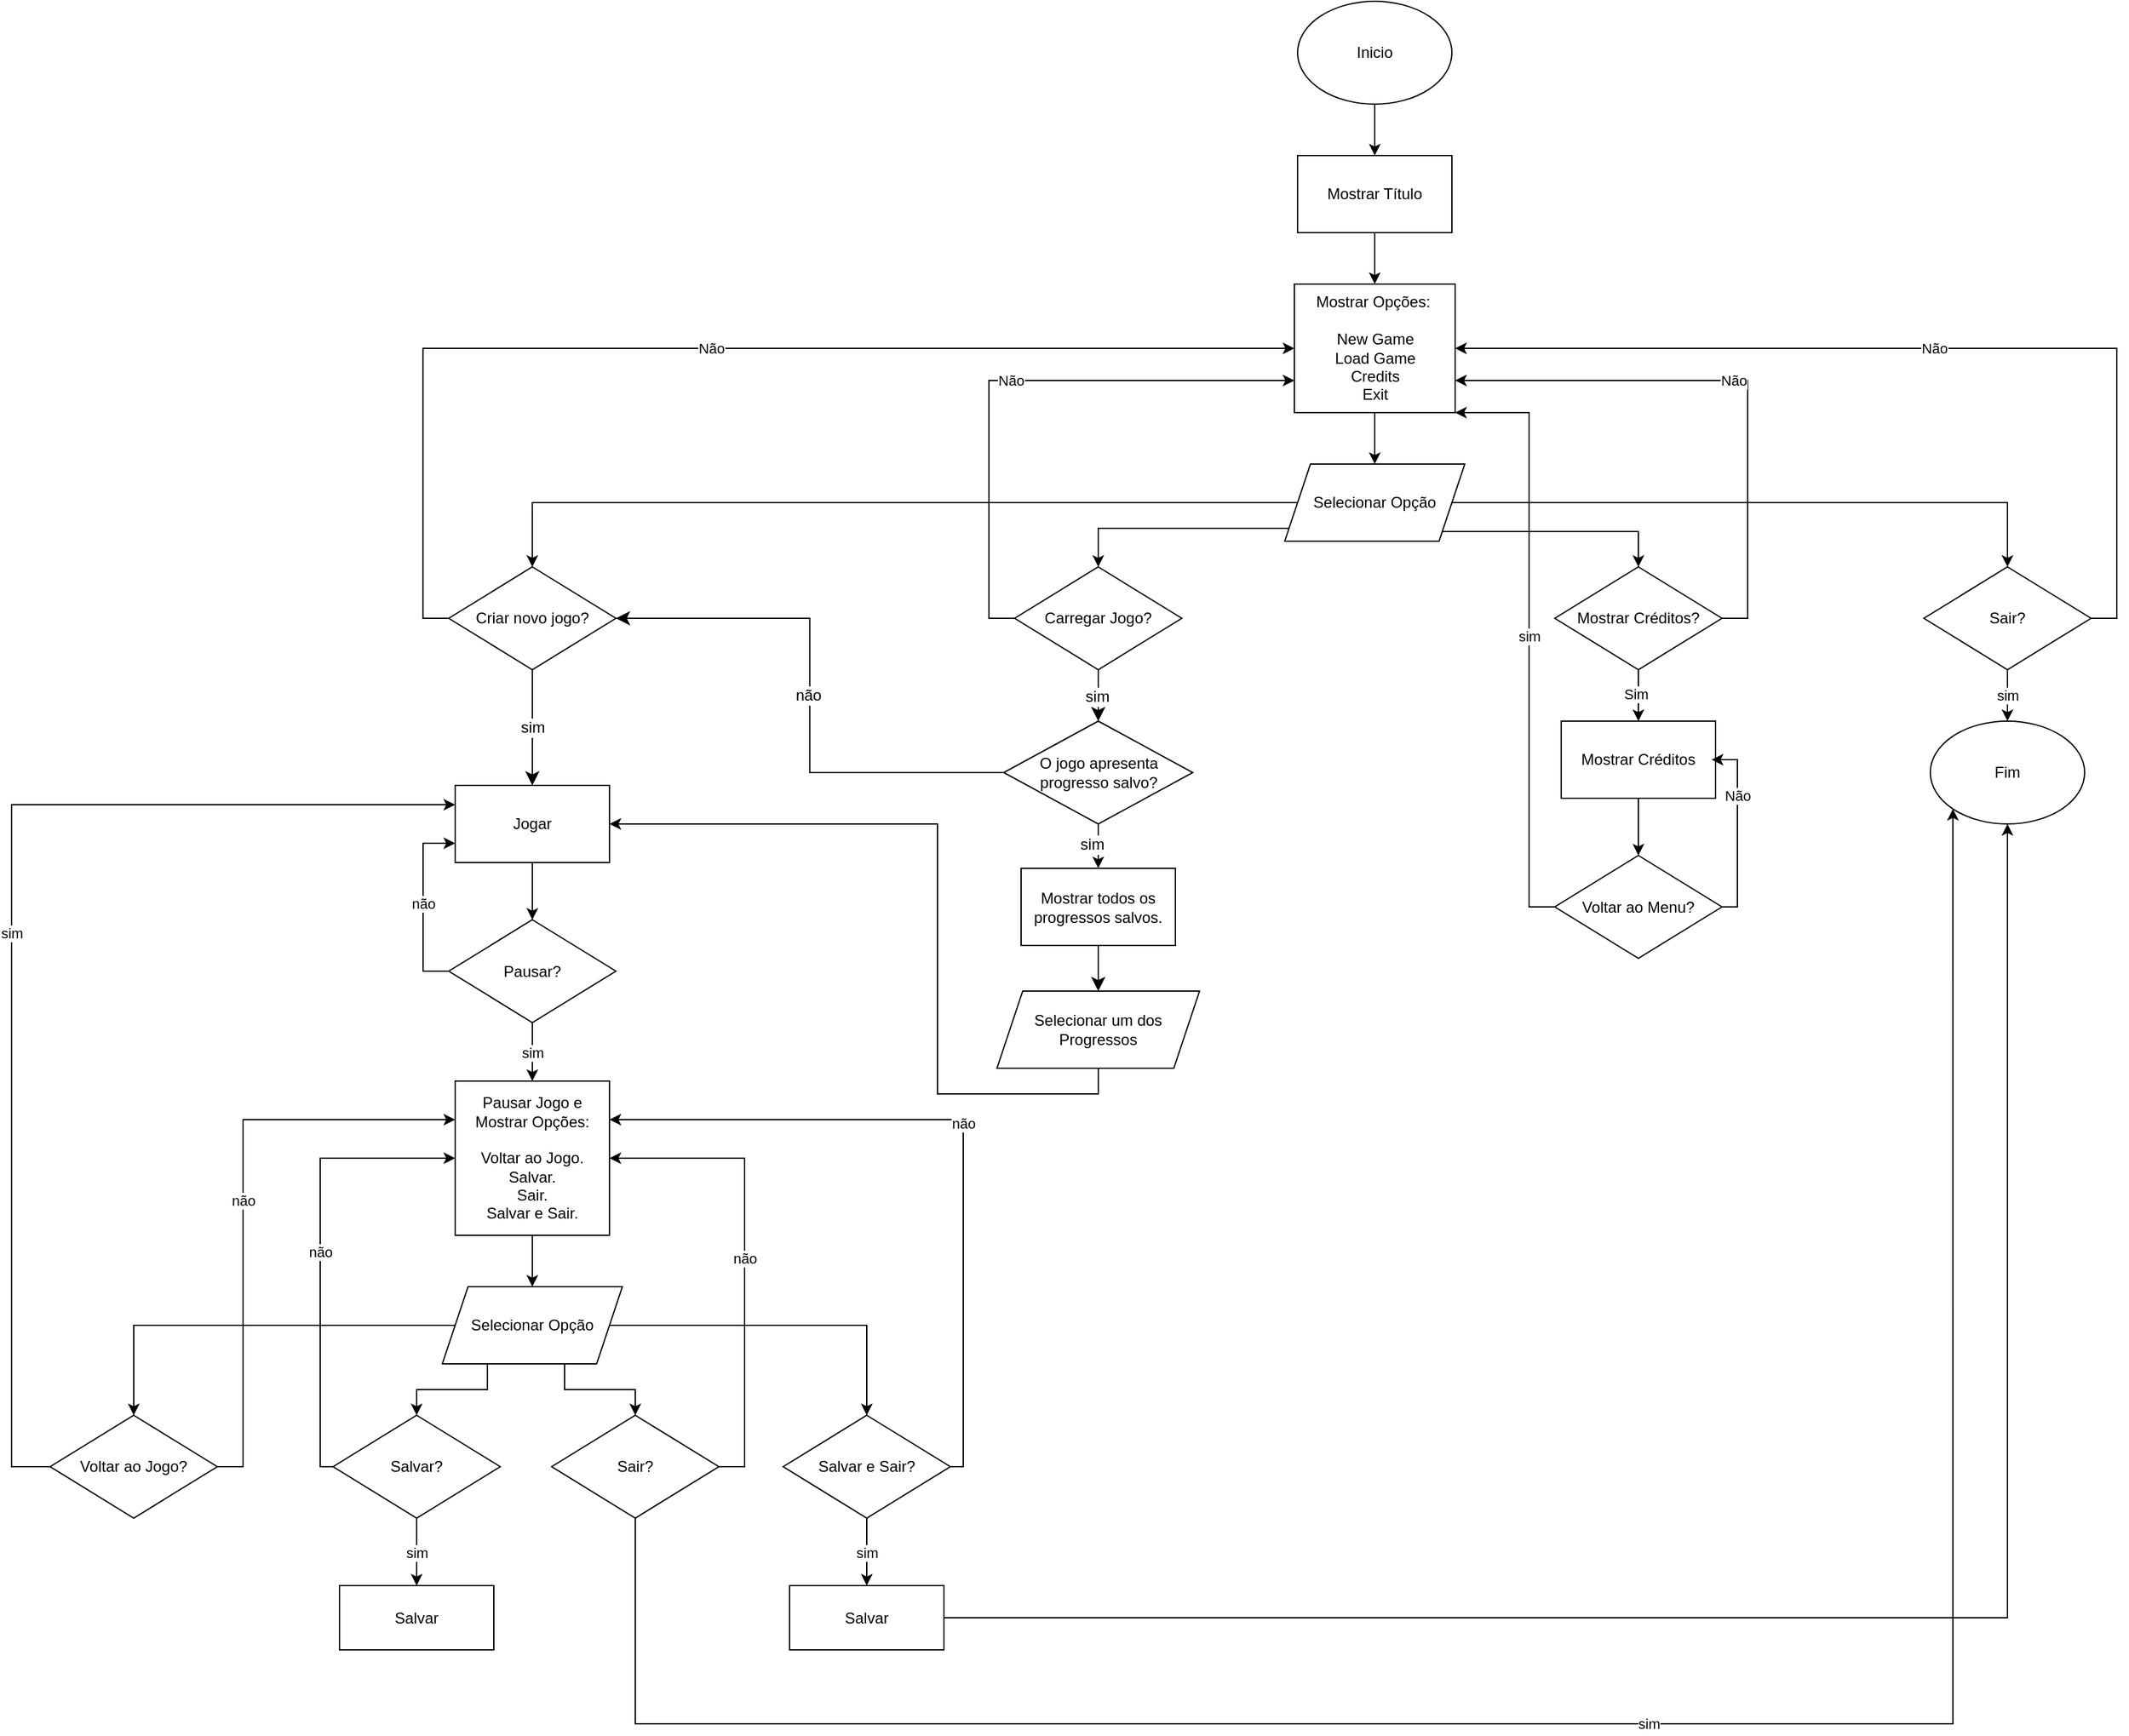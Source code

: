 <mxfile version="24.4.6" type="github">
  <diagram name="Page-1" id="WxHSlVrrccDbhy-CtQRo">
    <mxGraphModel dx="2864" dy="1121" grid="1" gridSize="10" guides="1" tooltips="1" connect="1" arrows="1" fold="1" page="1" pageScale="1" pageWidth="827" pageHeight="1169" math="0" shadow="0">
      <root>
        <mxCell id="0" />
        <mxCell id="1" parent="0" />
        <mxCell id="YspUFZVMCCBwBX6qZ45Q-14" style="edgeStyle=orthogonalEdgeStyle;rounded=0;orthogonalLoop=1;jettySize=auto;html=1;exitX=0.5;exitY=1;exitDx=0;exitDy=0;entryX=0.5;entryY=0;entryDx=0;entryDy=0;" parent="1" source="YspUFZVMCCBwBX6qZ45Q-1" target="YspUFZVMCCBwBX6qZ45Q-3" edge="1">
          <mxGeometry relative="1" as="geometry" />
        </mxCell>
        <mxCell id="YspUFZVMCCBwBX6qZ45Q-1" value="Inicio" style="ellipse;whiteSpace=wrap;html=1;" parent="1" vertex="1">
          <mxGeometry x="340" width="120" height="80" as="geometry" />
        </mxCell>
        <mxCell id="YspUFZVMCCBwBX6qZ45Q-11" value="Não" style="edgeStyle=orthogonalEdgeStyle;rounded=0;orthogonalLoop=1;jettySize=auto;html=1;exitX=1;exitY=0.5;exitDx=0;exitDy=0;entryX=1;entryY=0.5;entryDx=0;entryDy=0;" parent="1" source="YspUFZVMCCBwBX6qZ45Q-2" target="YspUFZVMCCBwBX6qZ45Q-4" edge="1">
          <mxGeometry relative="1" as="geometry" />
        </mxCell>
        <mxCell id="YspUFZVMCCBwBX6qZ45Q-13" value="sim" style="edgeStyle=orthogonalEdgeStyle;rounded=0;orthogonalLoop=1;jettySize=auto;html=1;exitX=0.5;exitY=1;exitDx=0;exitDy=0;entryX=0.5;entryY=0;entryDx=0;entryDy=0;" parent="1" source="YspUFZVMCCBwBX6qZ45Q-2" target="YspUFZVMCCBwBX6qZ45Q-12" edge="1">
          <mxGeometry relative="1" as="geometry" />
        </mxCell>
        <mxCell id="YspUFZVMCCBwBX6qZ45Q-2" value="Sair?" style="rhombus;whiteSpace=wrap;html=1;" parent="1" vertex="1">
          <mxGeometry x="827" y="440" width="130" height="80" as="geometry" />
        </mxCell>
        <mxCell id="YspUFZVMCCBwBX6qZ45Q-15" style="edgeStyle=orthogonalEdgeStyle;rounded=0;orthogonalLoop=1;jettySize=auto;html=1;exitX=0.5;exitY=1;exitDx=0;exitDy=0;entryX=0.5;entryY=0;entryDx=0;entryDy=0;" parent="1" source="YspUFZVMCCBwBX6qZ45Q-3" target="YspUFZVMCCBwBX6qZ45Q-4" edge="1">
          <mxGeometry relative="1" as="geometry" />
        </mxCell>
        <mxCell id="YspUFZVMCCBwBX6qZ45Q-3" value="Mostrar Título" style="rounded=0;whiteSpace=wrap;html=1;" parent="1" vertex="1">
          <mxGeometry x="340" y="120" width="120" height="60" as="geometry" />
        </mxCell>
        <mxCell id="YspUFZVMCCBwBX6qZ45Q-32" style="edgeStyle=orthogonalEdgeStyle;rounded=0;orthogonalLoop=1;jettySize=auto;html=1;entryX=0.5;entryY=0;entryDx=0;entryDy=0;" parent="1" source="YspUFZVMCCBwBX6qZ45Q-4" target="YspUFZVMCCBwBX6qZ45Q-29" edge="1">
          <mxGeometry relative="1" as="geometry" />
        </mxCell>
        <mxCell id="YspUFZVMCCBwBX6qZ45Q-4" value="&lt;span style=&quot;background-color: initial;&quot;&gt;Mostrar Opções:&amp;nbsp;&lt;/span&gt;&lt;div&gt;&lt;br&gt;&lt;span style=&quot;background-color: initial;&quot;&gt;New Game&lt;/span&gt;&lt;br&gt;&lt;span style=&quot;background-color: initial;&quot;&gt;Load Game&lt;/span&gt;&lt;br&gt;&lt;span style=&quot;background-color: initial;&quot;&gt;Credits&lt;/span&gt;&lt;br&gt;&lt;span style=&quot;background-color: initial;&quot;&gt;Exit&lt;/span&gt;&lt;br&gt;&lt;/div&gt;" style="rounded=0;whiteSpace=wrap;html=1;align=center;" parent="1" vertex="1">
          <mxGeometry x="337.5" y="220" width="125" height="100" as="geometry" />
        </mxCell>
        <mxCell id="YspUFZVMCCBwBX6qZ45Q-10" value="Não" style="edgeStyle=orthogonalEdgeStyle;rounded=0;orthogonalLoop=1;jettySize=auto;html=1;exitX=1;exitY=0.5;exitDx=0;exitDy=0;entryX=1;entryY=0.75;entryDx=0;entryDy=0;" parent="1" source="YspUFZVMCCBwBX6qZ45Q-5" target="YspUFZVMCCBwBX6qZ45Q-4" edge="1">
          <mxGeometry relative="1" as="geometry" />
        </mxCell>
        <mxCell id="YspUFZVMCCBwBX6qZ45Q-18" style="edgeStyle=orthogonalEdgeStyle;rounded=0;orthogonalLoop=1;jettySize=auto;html=1;exitX=0.5;exitY=1;exitDx=0;exitDy=0;entryX=0.5;entryY=0;entryDx=0;entryDy=0;" parent="1" source="YspUFZVMCCBwBX6qZ45Q-5" target="YspUFZVMCCBwBX6qZ45Q-16" edge="1">
          <mxGeometry relative="1" as="geometry" />
        </mxCell>
        <mxCell id="YspUFZVMCCBwBX6qZ45Q-19" value="Sim" style="edgeLabel;html=1;align=center;verticalAlign=middle;resizable=0;points=[];" parent="YspUFZVMCCBwBX6qZ45Q-18" vertex="1" connectable="0">
          <mxGeometry x="-0.012" y="-1" relative="1" as="geometry">
            <mxPoint x="-1" y="-1" as="offset" />
          </mxGeometry>
        </mxCell>
        <mxCell id="YspUFZVMCCBwBX6qZ45Q-5" value="Mostrar Créditos?" style="rhombus;whiteSpace=wrap;html=1;" parent="1" vertex="1">
          <mxGeometry x="540" y="440" width="130" height="80" as="geometry" />
        </mxCell>
        <mxCell id="YspUFZVMCCBwBX6qZ45Q-9" value="Não" style="edgeStyle=orthogonalEdgeStyle;rounded=0;orthogonalLoop=1;jettySize=auto;html=1;exitX=0;exitY=0.5;exitDx=0;exitDy=0;entryX=0;entryY=0.75;entryDx=0;entryDy=0;" parent="1" source="YspUFZVMCCBwBX6qZ45Q-6" target="YspUFZVMCCBwBX6qZ45Q-4" edge="1">
          <mxGeometry relative="1" as="geometry" />
        </mxCell>
        <mxCell id="FCq9dhyRl8vlBRg7iOSl-1" style="edgeStyle=none;curved=1;rounded=0;orthogonalLoop=1;jettySize=auto;html=1;fontSize=12;startSize=8;endSize=8;" parent="1" source="YspUFZVMCCBwBX6qZ45Q-6" target="YspUFZVMCCBwBX6qZ45Q-25" edge="1">
          <mxGeometry relative="1" as="geometry" />
        </mxCell>
        <mxCell id="FCq9dhyRl8vlBRg7iOSl-2" value="sim" style="edgeLabel;html=1;align=center;verticalAlign=middle;resizable=0;points=[];fontSize=12;" parent="FCq9dhyRl8vlBRg7iOSl-1" vertex="1" connectable="0">
          <mxGeometry x="0.058" y="-1" relative="1" as="geometry">
            <mxPoint as="offset" />
          </mxGeometry>
        </mxCell>
        <mxCell id="YspUFZVMCCBwBX6qZ45Q-6" value="Carregar Jogo?" style="rhombus;whiteSpace=wrap;html=1;" parent="1" vertex="1">
          <mxGeometry x="120" y="440" width="130" height="80" as="geometry" />
        </mxCell>
        <mxCell id="YspUFZVMCCBwBX6qZ45Q-8" value="Não" style="edgeStyle=orthogonalEdgeStyle;rounded=0;orthogonalLoop=1;jettySize=auto;html=1;exitX=0;exitY=0.5;exitDx=0;exitDy=0;entryX=0;entryY=0.5;entryDx=0;entryDy=0;" parent="1" source="YspUFZVMCCBwBX6qZ45Q-7" target="YspUFZVMCCBwBX6qZ45Q-4" edge="1">
          <mxGeometry relative="1" as="geometry">
            <mxPoint x="310" y="300" as="targetPoint" />
          </mxGeometry>
        </mxCell>
        <mxCell id="FCq9dhyRl8vlBRg7iOSl-7" value="sim" style="edgeStyle=none;curved=1;rounded=0;orthogonalLoop=1;jettySize=auto;html=1;entryX=0.5;entryY=0;entryDx=0;entryDy=0;fontSize=12;startSize=8;endSize=8;" parent="1" source="YspUFZVMCCBwBX6qZ45Q-7" target="FCq9dhyRl8vlBRg7iOSl-6" edge="1">
          <mxGeometry relative="1" as="geometry" />
        </mxCell>
        <mxCell id="YspUFZVMCCBwBX6qZ45Q-12" value="Fim" style="ellipse;whiteSpace=wrap;html=1;" parent="1" vertex="1">
          <mxGeometry x="832" y="560" width="120" height="80" as="geometry" />
        </mxCell>
        <mxCell id="YspUFZVMCCBwBX6qZ45Q-21" style="edgeStyle=orthogonalEdgeStyle;rounded=0;orthogonalLoop=1;jettySize=auto;html=1;exitX=0.5;exitY=1;exitDx=0;exitDy=0;entryX=0.5;entryY=0;entryDx=0;entryDy=0;" parent="1" source="YspUFZVMCCBwBX6qZ45Q-16" target="YspUFZVMCCBwBX6qZ45Q-17" edge="1">
          <mxGeometry relative="1" as="geometry" />
        </mxCell>
        <mxCell id="YspUFZVMCCBwBX6qZ45Q-16" value="Mostrar Créditos" style="rounded=0;whiteSpace=wrap;html=1;" parent="1" vertex="1">
          <mxGeometry x="545" y="560" width="120" height="60" as="geometry" />
        </mxCell>
        <mxCell id="YspUFZVMCCBwBX6qZ45Q-22" value="Não" style="edgeStyle=orthogonalEdgeStyle;rounded=0;orthogonalLoop=1;jettySize=auto;html=1;exitX=1;exitY=0.5;exitDx=0;exitDy=0;" parent="1" source="YspUFZVMCCBwBX6qZ45Q-17" edge="1">
          <mxGeometry x="0.35" relative="1" as="geometry">
            <mxPoint x="662" y="590" as="targetPoint" />
            <Array as="points">
              <mxPoint x="682" y="705" />
              <mxPoint x="682" y="590" />
            </Array>
            <mxPoint as="offset" />
          </mxGeometry>
        </mxCell>
        <mxCell id="YspUFZVMCCBwBX6qZ45Q-30" value="sim" style="edgeStyle=orthogonalEdgeStyle;rounded=0;orthogonalLoop=1;jettySize=auto;html=1;entryX=1;entryY=1;entryDx=0;entryDy=0;" parent="1" source="YspUFZVMCCBwBX6qZ45Q-17" target="YspUFZVMCCBwBX6qZ45Q-4" edge="1">
          <mxGeometry relative="1" as="geometry">
            <Array as="points">
              <mxPoint x="520" y="705" />
              <mxPoint x="520" y="320" />
            </Array>
          </mxGeometry>
        </mxCell>
        <mxCell id="YspUFZVMCCBwBX6qZ45Q-17" value="Voltar ao Menu?" style="rhombus;whiteSpace=wrap;html=1;" parent="1" vertex="1">
          <mxGeometry x="540" y="664.5" width="130" height="80" as="geometry" />
        </mxCell>
        <mxCell id="FCq9dhyRl8vlBRg7iOSl-15" style="edgeStyle=none;curved=1;rounded=0;orthogonalLoop=1;jettySize=auto;html=1;entryX=0.5;entryY=0;entryDx=0;entryDy=0;fontSize=12;startSize=8;endSize=8;" parent="1" source="YspUFZVMCCBwBX6qZ45Q-24" target="YspUFZVMCCBwBX6qZ45Q-34" edge="1">
          <mxGeometry relative="1" as="geometry" />
        </mxCell>
        <mxCell id="YspUFZVMCCBwBX6qZ45Q-24" value="Mostrar todos os progressos salvos." style="rounded=0;whiteSpace=wrap;html=1;" parent="1" vertex="1">
          <mxGeometry x="125" y="674.5" width="120" height="60" as="geometry" />
        </mxCell>
        <mxCell id="YspUFZVMCCBwBX6qZ45Q-27" style="edgeStyle=orthogonalEdgeStyle;rounded=0;orthogonalLoop=1;jettySize=auto;html=1;entryX=0.5;entryY=0;entryDx=0;entryDy=0;" parent="1" source="YspUFZVMCCBwBX6qZ45Q-25" target="YspUFZVMCCBwBX6qZ45Q-24" edge="1">
          <mxGeometry relative="1" as="geometry" />
        </mxCell>
        <mxCell id="FCq9dhyRl8vlBRg7iOSl-3" value="sim" style="edgeLabel;html=1;align=center;verticalAlign=middle;resizable=0;points=[];fontSize=12;" parent="YspUFZVMCCBwBX6qZ45Q-27" vertex="1" connectable="0">
          <mxGeometry x="0.051" y="5" relative="1" as="geometry">
            <mxPoint as="offset" />
          </mxGeometry>
        </mxCell>
        <mxCell id="FCq9dhyRl8vlBRg7iOSl-13" value="não&amp;nbsp;" style="edgeStyle=orthogonalEdgeStyle;rounded=0;orthogonalLoop=1;jettySize=auto;html=1;entryX=1;entryY=0.5;entryDx=0;entryDy=0;fontSize=12;startSize=8;endSize=8;" parent="1" source="YspUFZVMCCBwBX6qZ45Q-25" target="YspUFZVMCCBwBX6qZ45Q-7" edge="1">
          <mxGeometry relative="1" as="geometry">
            <mxPoint x="200" y="600" as="sourcePoint" />
          </mxGeometry>
        </mxCell>
        <mxCell id="YspUFZVMCCBwBX6qZ45Q-31" style="edgeStyle=orthogonalEdgeStyle;rounded=0;orthogonalLoop=1;jettySize=auto;html=1;exitX=0;exitY=0.5;exitDx=0;exitDy=0;entryX=0.5;entryY=0;entryDx=0;entryDy=0;" parent="1" source="YspUFZVMCCBwBX6qZ45Q-29" target="YspUFZVMCCBwBX6qZ45Q-7" edge="1">
          <mxGeometry relative="1" as="geometry">
            <Array as="points">
              <mxPoint x="-255" y="390" />
            </Array>
          </mxGeometry>
        </mxCell>
        <mxCell id="YspUFZVMCCBwBX6qZ45Q-33" style="edgeStyle=orthogonalEdgeStyle;rounded=0;orthogonalLoop=1;jettySize=auto;html=1;exitX=0;exitY=0.75;exitDx=0;exitDy=0;entryX=0.5;entryY=0;entryDx=0;entryDy=0;" parent="1" source="YspUFZVMCCBwBX6qZ45Q-29" target="YspUFZVMCCBwBX6qZ45Q-6" edge="1">
          <mxGeometry relative="1" as="geometry">
            <Array as="points">
              <mxPoint x="335" y="410" />
              <mxPoint x="185" y="410" />
            </Array>
          </mxGeometry>
        </mxCell>
        <mxCell id="YspUFZVMCCBwBX6qZ45Q-35" style="edgeStyle=orthogonalEdgeStyle;rounded=0;orthogonalLoop=1;jettySize=auto;html=1;entryX=0.5;entryY=0;entryDx=0;entryDy=0;exitX=1;exitY=1;exitDx=0;exitDy=0;" parent="1" source="YspUFZVMCCBwBX6qZ45Q-29" target="YspUFZVMCCBwBX6qZ45Q-5" edge="1">
          <mxGeometry relative="1" as="geometry" />
        </mxCell>
        <mxCell id="YspUFZVMCCBwBX6qZ45Q-36" style="edgeStyle=orthogonalEdgeStyle;rounded=0;orthogonalLoop=1;jettySize=auto;html=1;exitX=1;exitY=0.5;exitDx=0;exitDy=0;entryX=0.5;entryY=0;entryDx=0;entryDy=0;" parent="1" source="YspUFZVMCCBwBX6qZ45Q-29" target="YspUFZVMCCBwBX6qZ45Q-2" edge="1">
          <mxGeometry relative="1" as="geometry" />
        </mxCell>
        <mxCell id="YspUFZVMCCBwBX6qZ45Q-29" value="Selecionar Opção" style="shape=parallelogram;perimeter=parallelogramPerimeter;whiteSpace=wrap;html=1;fixedSize=1;" parent="1" vertex="1">
          <mxGeometry x="330" y="360" width="140" height="60" as="geometry" />
        </mxCell>
        <mxCell id="f6sVQq6hYeBipfgY6K42-18" style="edgeStyle=orthogonalEdgeStyle;rounded=0;orthogonalLoop=1;jettySize=auto;html=1;entryX=1;entryY=0.5;entryDx=0;entryDy=0;" parent="1" source="YspUFZVMCCBwBX6qZ45Q-34" target="FCq9dhyRl8vlBRg7iOSl-6" edge="1">
          <mxGeometry relative="1" as="geometry">
            <Array as="points">
              <mxPoint x="185" y="850" />
              <mxPoint x="60" y="850" />
              <mxPoint x="60" y="640" />
            </Array>
          </mxGeometry>
        </mxCell>
        <mxCell id="YspUFZVMCCBwBX6qZ45Q-34" value="Selecionar um dos Progressos" style="shape=parallelogram;perimeter=parallelogramPerimeter;whiteSpace=wrap;html=1;fixedSize=1;" parent="1" vertex="1">
          <mxGeometry x="106.25" y="770" width="157.5" height="60" as="geometry" />
        </mxCell>
        <mxCell id="f6sVQq6hYeBipfgY6K42-2" style="edgeStyle=orthogonalEdgeStyle;rounded=0;orthogonalLoop=1;jettySize=auto;html=1;entryX=0.5;entryY=0;entryDx=0;entryDy=0;" parent="1" source="FCq9dhyRl8vlBRg7iOSl-6" target="f6sVQq6hYeBipfgY6K42-1" edge="1">
          <mxGeometry relative="1" as="geometry" />
        </mxCell>
        <mxCell id="FCq9dhyRl8vlBRg7iOSl-6" value="Jogar" style="rounded=0;whiteSpace=wrap;html=1;" parent="1" vertex="1">
          <mxGeometry x="-315.06" y="610" width="120" height="60" as="geometry" />
        </mxCell>
        <mxCell id="YspUFZVMCCBwBX6qZ45Q-7" value="Criar novo jogo?" style="rhombus;whiteSpace=wrap;html=1;direction=east;" parent="1" vertex="1">
          <mxGeometry x="-320.06" y="440" width="130" height="80" as="geometry" />
        </mxCell>
        <mxCell id="FCq9dhyRl8vlBRg7iOSl-11" style="edgeStyle=none;curved=1;rounded=0;orthogonalLoop=1;jettySize=auto;html=1;entryX=0;entryY=0.5;entryDx=0;entryDy=0;fontSize=12;startSize=8;endSize=8;" parent="1" source="YspUFZVMCCBwBX6qZ45Q-25" target="YspUFZVMCCBwBX6qZ45Q-25" edge="1">
          <mxGeometry relative="1" as="geometry" />
        </mxCell>
        <mxCell id="FCq9dhyRl8vlBRg7iOSl-17" value="" style="edgeStyle=orthogonalEdgeStyle;rounded=0;orthogonalLoop=1;jettySize=auto;html=1;entryX=1;entryY=0.5;entryDx=0;entryDy=0;fontSize=12;startSize=8;endSize=8;" parent="1" target="YspUFZVMCCBwBX6qZ45Q-25" edge="1">
          <mxGeometry relative="1" as="geometry">
            <mxPoint x="200" y="600" as="sourcePoint" />
            <mxPoint x="-50" y="480" as="targetPoint" />
          </mxGeometry>
        </mxCell>
        <mxCell id="YspUFZVMCCBwBX6qZ45Q-25" value="O jogo apresenta progresso salvo?" style="rhombus;whiteSpace=wrap;html=1;" parent="1" vertex="1">
          <mxGeometry x="111.5" y="560" width="147" height="80" as="geometry" />
        </mxCell>
        <mxCell id="f6sVQq6hYeBipfgY6K42-5" value="sim" style="edgeStyle=orthogonalEdgeStyle;rounded=0;orthogonalLoop=1;jettySize=auto;html=1;entryX=0.5;entryY=0;entryDx=0;entryDy=0;" parent="1" source="f6sVQq6hYeBipfgY6K42-1" target="f6sVQq6hYeBipfgY6K42-4" edge="1">
          <mxGeometry relative="1" as="geometry" />
        </mxCell>
        <mxCell id="f6sVQq6hYeBipfgY6K42-24" value="não" style="edgeStyle=orthogonalEdgeStyle;rounded=0;orthogonalLoop=1;jettySize=auto;html=1;entryX=0;entryY=0.75;entryDx=0;entryDy=0;" parent="1" source="f6sVQq6hYeBipfgY6K42-1" target="FCq9dhyRl8vlBRg7iOSl-6" edge="1">
          <mxGeometry relative="1" as="geometry">
            <Array as="points">
              <mxPoint x="-340" y="755" />
              <mxPoint x="-340" y="655" />
            </Array>
          </mxGeometry>
        </mxCell>
        <mxCell id="f6sVQq6hYeBipfgY6K42-1" value="Pausar?" style="rhombus;whiteSpace=wrap;html=1;direction=east;" parent="1" vertex="1">
          <mxGeometry x="-320.06" y="714.5" width="130" height="80" as="geometry" />
        </mxCell>
        <mxCell id="f6sVQq6hYeBipfgY6K42-11" style="edgeStyle=orthogonalEdgeStyle;rounded=0;orthogonalLoop=1;jettySize=auto;html=1;entryX=0.5;entryY=0;entryDx=0;entryDy=0;" parent="1" source="f6sVQq6hYeBipfgY6K42-4" target="f6sVQq6hYeBipfgY6K42-10" edge="1">
          <mxGeometry relative="1" as="geometry" />
        </mxCell>
        <mxCell id="f6sVQq6hYeBipfgY6K42-4" value="Pausar Jogo e Mostrar Opções:&lt;div&gt;&lt;br&gt;&lt;/div&gt;&lt;div&gt;Voltar ao Jogo.&lt;/div&gt;&lt;div&gt;Salvar.&lt;/div&gt;&lt;div&gt;Sair.&lt;/div&gt;&lt;div&gt;Salvar e Sair.&lt;/div&gt;" style="rounded=0;whiteSpace=wrap;html=1;" parent="1" vertex="1">
          <mxGeometry x="-315.06" y="840" width="120" height="120" as="geometry" />
        </mxCell>
        <mxCell id="f6sVQq6hYeBipfgY6K42-23" value="não" style="edgeStyle=orthogonalEdgeStyle;rounded=0;orthogonalLoop=1;jettySize=auto;html=1;entryX=0;entryY=0.25;entryDx=0;entryDy=0;" parent="1" source="f6sVQq6hYeBipfgY6K42-6" target="f6sVQq6hYeBipfgY6K42-4" edge="1">
          <mxGeometry relative="1" as="geometry">
            <Array as="points">
              <mxPoint x="-480" y="1140" />
              <mxPoint x="-480" y="870" />
            </Array>
          </mxGeometry>
        </mxCell>
        <mxCell id="f6sVQq6hYeBipfgY6K42-25" value="sim" style="edgeStyle=orthogonalEdgeStyle;rounded=0;orthogonalLoop=1;jettySize=auto;html=1;entryX=0;entryY=0.25;entryDx=0;entryDy=0;" parent="1" source="f6sVQq6hYeBipfgY6K42-6" target="FCq9dhyRl8vlBRg7iOSl-6" edge="1">
          <mxGeometry relative="1" as="geometry">
            <Array as="points">
              <mxPoint x="-660" y="1140" />
              <mxPoint x="-660" y="625" />
            </Array>
          </mxGeometry>
        </mxCell>
        <mxCell id="f6sVQq6hYeBipfgY6K42-6" value="Voltar ao Jogo?" style="rhombus;whiteSpace=wrap;html=1;direction=east;" parent="1" vertex="1">
          <mxGeometry x="-630" y="1100" width="130" height="80" as="geometry" />
        </mxCell>
        <mxCell id="f6sVQq6hYeBipfgY6K42-20" value="sim" style="edgeStyle=orthogonalEdgeStyle;rounded=0;orthogonalLoop=1;jettySize=auto;html=1;entryX=0.5;entryY=0;entryDx=0;entryDy=0;" parent="1" source="f6sVQq6hYeBipfgY6K42-7" target="f6sVQq6hYeBipfgY6K42-19" edge="1">
          <mxGeometry relative="1" as="geometry" />
        </mxCell>
        <mxCell id="f6sVQq6hYeBipfgY6K42-21" value="não" style="edgeStyle=orthogonalEdgeStyle;rounded=0;orthogonalLoop=1;jettySize=auto;html=1;entryX=0;entryY=0.5;entryDx=0;entryDy=0;" parent="1" source="f6sVQq6hYeBipfgY6K42-7" target="f6sVQq6hYeBipfgY6K42-4" edge="1">
          <mxGeometry relative="1" as="geometry">
            <Array as="points">
              <mxPoint x="-420" y="1140" />
              <mxPoint x="-420" y="900" />
            </Array>
          </mxGeometry>
        </mxCell>
        <mxCell id="f6sVQq6hYeBipfgY6K42-7" value="Salvar?" style="rhombus;whiteSpace=wrap;html=1;direction=east;" parent="1" vertex="1">
          <mxGeometry x="-410" y="1100" width="130" height="80" as="geometry" />
        </mxCell>
        <mxCell id="f6sVQq6hYeBipfgY6K42-27" value="não" style="edgeStyle=orthogonalEdgeStyle;rounded=0;orthogonalLoop=1;jettySize=auto;html=1;entryX=1;entryY=0.5;entryDx=0;entryDy=0;" parent="1" source="f6sVQq6hYeBipfgY6K42-8" target="f6sVQq6hYeBipfgY6K42-4" edge="1">
          <mxGeometry relative="1" as="geometry">
            <Array as="points">
              <mxPoint x="-90" y="1140" />
              <mxPoint x="-90" y="900" />
            </Array>
          </mxGeometry>
        </mxCell>
        <mxCell id="f6sVQq6hYeBipfgY6K42-30" value="sim" style="edgeStyle=orthogonalEdgeStyle;rounded=0;orthogonalLoop=1;jettySize=auto;html=1;entryX=0;entryY=1;entryDx=0;entryDy=0;" parent="1" source="f6sVQq6hYeBipfgY6K42-8" target="YspUFZVMCCBwBX6qZ45Q-12" edge="1">
          <mxGeometry relative="1" as="geometry">
            <mxPoint x="-175" y="1220" as="targetPoint" />
            <Array as="points">
              <mxPoint x="-175" y="1340" />
              <mxPoint x="850" y="1340" />
            </Array>
          </mxGeometry>
        </mxCell>
        <mxCell id="f6sVQq6hYeBipfgY6K42-8" value="Sair?" style="rhombus;whiteSpace=wrap;html=1;direction=east;" parent="1" vertex="1">
          <mxGeometry x="-240" y="1100" width="130" height="80" as="geometry" />
        </mxCell>
        <mxCell id="f6sVQq6hYeBipfgY6K42-31" value="não" style="edgeStyle=orthogonalEdgeStyle;rounded=0;orthogonalLoop=1;jettySize=auto;html=1;entryX=1;entryY=0.25;entryDx=0;entryDy=0;" parent="1" source="f6sVQq6hYeBipfgY6K42-9" target="f6sVQq6hYeBipfgY6K42-4" edge="1">
          <mxGeometry relative="1" as="geometry">
            <Array as="points">
              <mxPoint x="80" y="1140" />
              <mxPoint x="80" y="870" />
            </Array>
          </mxGeometry>
        </mxCell>
        <mxCell id="f6sVQq6hYeBipfgY6K42-33" value="sim" style="edgeStyle=orthogonalEdgeStyle;rounded=0;orthogonalLoop=1;jettySize=auto;html=1;entryX=0.5;entryY=0;entryDx=0;entryDy=0;" parent="1" source="f6sVQq6hYeBipfgY6K42-9" target="f6sVQq6hYeBipfgY6K42-32" edge="1">
          <mxGeometry relative="1" as="geometry" />
        </mxCell>
        <mxCell id="f6sVQq6hYeBipfgY6K42-9" value="Salvar e Sair?" style="rhombus;whiteSpace=wrap;html=1;direction=east;" parent="1" vertex="1">
          <mxGeometry x="-60" y="1100" width="130" height="80" as="geometry" />
        </mxCell>
        <mxCell id="f6sVQq6hYeBipfgY6K42-13" style="edgeStyle=orthogonalEdgeStyle;rounded=0;orthogonalLoop=1;jettySize=auto;html=1;" parent="1" source="f6sVQq6hYeBipfgY6K42-10" target="f6sVQq6hYeBipfgY6K42-6" edge="1">
          <mxGeometry relative="1" as="geometry" />
        </mxCell>
        <mxCell id="f6sVQq6hYeBipfgY6K42-14" style="edgeStyle=orthogonalEdgeStyle;rounded=0;orthogonalLoop=1;jettySize=auto;html=1;entryX=0.5;entryY=0;entryDx=0;entryDy=0;" parent="1" source="f6sVQq6hYeBipfgY6K42-10" target="f6sVQq6hYeBipfgY6K42-7" edge="1">
          <mxGeometry relative="1" as="geometry">
            <Array as="points">
              <mxPoint x="-290" y="1080" />
              <mxPoint x="-345" y="1080" />
            </Array>
          </mxGeometry>
        </mxCell>
        <mxCell id="f6sVQq6hYeBipfgY6K42-15" style="edgeStyle=orthogonalEdgeStyle;rounded=0;orthogonalLoop=1;jettySize=auto;html=1;entryX=0.5;entryY=0;entryDx=0;entryDy=0;" parent="1" source="f6sVQq6hYeBipfgY6K42-10" target="f6sVQq6hYeBipfgY6K42-8" edge="1">
          <mxGeometry relative="1" as="geometry">
            <Array as="points">
              <mxPoint x="-230" y="1080" />
              <mxPoint x="-175" y="1080" />
            </Array>
          </mxGeometry>
        </mxCell>
        <mxCell id="f6sVQq6hYeBipfgY6K42-16" style="edgeStyle=orthogonalEdgeStyle;rounded=0;orthogonalLoop=1;jettySize=auto;html=1;entryX=0.5;entryY=0;entryDx=0;entryDy=0;" parent="1" source="f6sVQq6hYeBipfgY6K42-10" target="f6sVQq6hYeBipfgY6K42-9" edge="1">
          <mxGeometry relative="1" as="geometry" />
        </mxCell>
        <mxCell id="f6sVQq6hYeBipfgY6K42-10" value="Selecionar Opção" style="shape=parallelogram;perimeter=parallelogramPerimeter;whiteSpace=wrap;html=1;fixedSize=1;" parent="1" vertex="1">
          <mxGeometry x="-325.06" y="1000" width="140" height="60" as="geometry" />
        </mxCell>
        <mxCell id="f6sVQq6hYeBipfgY6K42-19" value="Salvar" style="rounded=0;whiteSpace=wrap;html=1;" parent="1" vertex="1">
          <mxGeometry x="-405" y="1232.5" width="120" height="50" as="geometry" />
        </mxCell>
        <mxCell id="kxqiLrnpopoDcSkpUjaG-1" style="edgeStyle=orthogonalEdgeStyle;rounded=0;orthogonalLoop=1;jettySize=auto;html=1;entryX=0.5;entryY=1;entryDx=0;entryDy=0;" edge="1" parent="1" source="f6sVQq6hYeBipfgY6K42-32" target="YspUFZVMCCBwBX6qZ45Q-12">
          <mxGeometry relative="1" as="geometry" />
        </mxCell>
        <mxCell id="f6sVQq6hYeBipfgY6K42-32" value="Salvar" style="rounded=0;whiteSpace=wrap;html=1;" parent="1" vertex="1">
          <mxGeometry x="-55" y="1232.5" width="120" height="50" as="geometry" />
        </mxCell>
      </root>
    </mxGraphModel>
  </diagram>
</mxfile>
